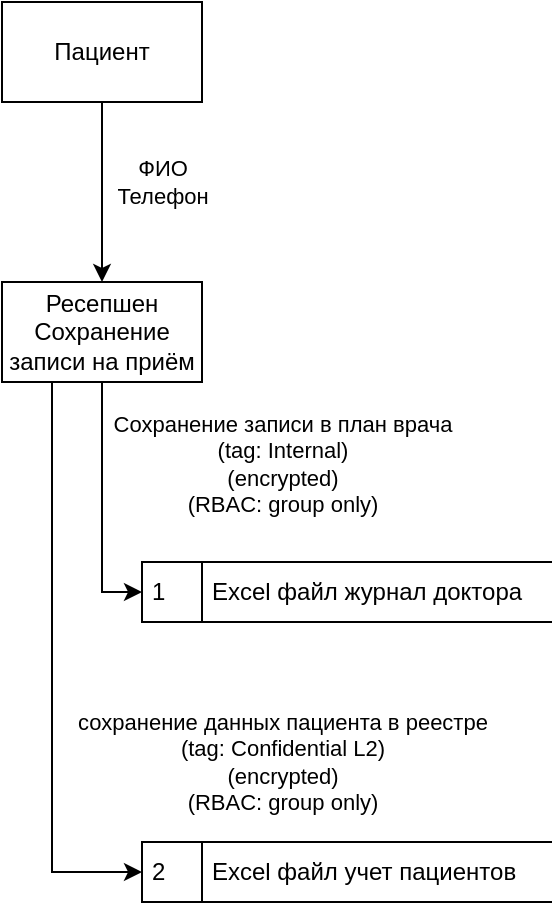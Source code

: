 <mxfile version="26.0.9" pages="4">
  <diagram name="запись пациентов" id="dXkWFQ4sz02B5Kfqb-vW">
    <mxGraphModel dx="952" dy="854" grid="1" gridSize="10" guides="1" tooltips="1" connect="1" arrows="1" fold="1" page="1" pageScale="1" pageWidth="827" pageHeight="1169" math="0" shadow="0">
      <root>
        <mxCell id="0" />
        <mxCell id="1" parent="0" />
        <mxCell id="xnBFs1PD6Lo2B91RnYuA-6" style="edgeStyle=orthogonalEdgeStyle;rounded=0;orthogonalLoop=1;jettySize=auto;html=1;exitX=0.5;exitY=1;exitDx=0;exitDy=0;entryX=0.5;entryY=0;entryDx=0;entryDy=0;" parent="1" source="xnBFs1PD6Lo2B91RnYuA-2" target="xnBFs1PD6Lo2B91RnYuA-4" edge="1">
          <mxGeometry relative="1" as="geometry" />
        </mxCell>
        <mxCell id="xnBFs1PD6Lo2B91RnYuA-7" value="ФИО&lt;br&gt;Телефон" style="edgeLabel;html=1;align=center;verticalAlign=middle;resizable=0;points=[];" parent="xnBFs1PD6Lo2B91RnYuA-6" vertex="1" connectable="0">
          <mxGeometry x="-0.267" y="2" relative="1" as="geometry">
            <mxPoint x="28" y="7" as="offset" />
          </mxGeometry>
        </mxCell>
        <mxCell id="xnBFs1PD6Lo2B91RnYuA-2" value="Пациент" style="html=1;dashed=0;whiteSpace=wrap;imageAspect=1;container=0;" parent="1" vertex="1">
          <mxGeometry x="110" y="210" width="100" height="50" as="geometry" />
        </mxCell>
        <mxCell id="xnBFs1PD6Lo2B91RnYuA-3" value="1&lt;span style=&quot;white-space: pre;&quot;&gt;&#x9;&lt;/span&gt;&amp;nbsp;Excel файл журнал доктора" style="html=1;dashed=0;whiteSpace=wrap;shape=mxgraph.dfd.dataStoreID;align=left;spacingLeft=3;points=[[0,0],[0.5,0],[1,0],[0,0.5],[1,0.5],[0,1],[0.5,1],[1,1]];perimeterSpacing=0;" parent="1" vertex="1">
          <mxGeometry x="180" y="490" width="205" height="30" as="geometry" />
        </mxCell>
        <mxCell id="xnBFs1PD6Lo2B91RnYuA-9" style="edgeStyle=orthogonalEdgeStyle;rounded=0;orthogonalLoop=1;jettySize=auto;html=1;exitX=0.5;exitY=1;exitDx=0;exitDy=0;entryX=0;entryY=0.5;entryDx=0;entryDy=0;" parent="1" source="xnBFs1PD6Lo2B91RnYuA-4" target="xnBFs1PD6Lo2B91RnYuA-3" edge="1">
          <mxGeometry relative="1" as="geometry" />
        </mxCell>
        <mxCell id="xnBFs1PD6Lo2B91RnYuA-12" value="Сохранение записи в план врача&lt;br&gt;(tag: Internal)&lt;br&gt;(encrypted)&lt;br&gt;(RBAC: group only)" style="edgeLabel;html=1;align=center;verticalAlign=middle;resizable=0;points=[];" parent="xnBFs1PD6Lo2B91RnYuA-9" vertex="1" connectable="0">
          <mxGeometry x="-0.529" y="2" relative="1" as="geometry">
            <mxPoint x="88" y="11" as="offset" />
          </mxGeometry>
        </mxCell>
        <mxCell id="xnBFs1PD6Lo2B91RnYuA-11" style="edgeStyle=orthogonalEdgeStyle;rounded=0;orthogonalLoop=1;jettySize=auto;html=1;exitX=0.25;exitY=1;exitDx=0;exitDy=0;entryX=0;entryY=0.5;entryDx=0;entryDy=0;" parent="1" source="xnBFs1PD6Lo2B91RnYuA-4" target="xnBFs1PD6Lo2B91RnYuA-10" edge="1">
          <mxGeometry relative="1" as="geometry" />
        </mxCell>
        <mxCell id="xnBFs1PD6Lo2B91RnYuA-13" value="сохранение данных пациента в реестре&lt;br&gt;(tag: Confidential L2)&lt;br&gt;(encrypted)&lt;br&gt;(RBAC: group only)" style="edgeLabel;html=1;align=center;verticalAlign=middle;resizable=0;points=[];" parent="xnBFs1PD6Lo2B91RnYuA-11" vertex="1" connectable="0">
          <mxGeometry x="0.088" y="3" relative="1" as="geometry">
            <mxPoint x="112" y="32" as="offset" />
          </mxGeometry>
        </mxCell>
        <mxCell id="xnBFs1PD6Lo2B91RnYuA-4" value="Ресепшен&lt;br&gt;Сохранение записи на приём" style="html=1;dashed=0;whiteSpace=wrap;imageAspect=1;container=0;" parent="1" vertex="1">
          <mxGeometry x="110" y="350" width="100" height="50" as="geometry" />
        </mxCell>
        <mxCell id="xnBFs1PD6Lo2B91RnYuA-10" value="2&lt;span style=&quot;white-space: pre;&quot;&gt;&#x9;&lt;/span&gt;&amp;nbsp;Excel файл учет пациентов" style="html=1;dashed=0;whiteSpace=wrap;shape=mxgraph.dfd.dataStoreID;align=left;spacingLeft=3;points=[[0,0],[0.5,0],[1,0],[0,0.5],[1,0.5],[0,1],[0.5,1],[1,1]];perimeterSpacing=0;" parent="1" vertex="1">
          <mxGeometry x="180" y="630" width="205" height="30" as="geometry" />
        </mxCell>
      </root>
    </mxGraphModel>
  </diagram>
  <diagram id="-HbRG829IuS17CD2jrHu" name="приём пациентов">
    <mxGraphModel dx="952" dy="854" grid="1" gridSize="10" guides="1" tooltips="1" connect="1" arrows="1" fold="1" page="1" pageScale="1" pageWidth="827" pageHeight="1169" math="0" shadow="0">
      <root>
        <mxCell id="0" />
        <mxCell id="1" parent="0" />
        <mxCell id="HYdbM41T2x9oAJvyUpor-1" style="edgeStyle=orthogonalEdgeStyle;rounded=0;orthogonalLoop=1;jettySize=auto;html=1;exitX=0.5;exitY=1;exitDx=0;exitDy=0;entryX=0.5;entryY=0;entryDx=0;entryDy=0;" parent="1" source="HYdbM41T2x9oAJvyUpor-3" target="HYdbM41T2x9oAJvyUpor-9" edge="1">
          <mxGeometry relative="1" as="geometry" />
        </mxCell>
        <mxCell id="HYdbM41T2x9oAJvyUpor-2" value="ФИО&lt;br&gt;Телефон&lt;br&gt;email&lt;br&gt;дата рождения&lt;br&gt;(!) согласие на обработку данных&lt;div&gt;место работы/учебы&lt;/div&gt;&lt;div&gt;хронические заболевания&lt;/div&gt;&lt;div&gt;адрес прописки&lt;/div&gt;" style="edgeLabel;html=1;align=center;verticalAlign=middle;resizable=0;points=[];" parent="HYdbM41T2x9oAJvyUpor-1" vertex="1" connectable="0">
          <mxGeometry x="-0.267" y="2" relative="1" as="geometry">
            <mxPoint x="108" y="7" as="offset" />
          </mxGeometry>
        </mxCell>
        <mxCell id="HYdbM41T2x9oAJvyUpor-3" value="Пациент" style="html=1;dashed=0;whiteSpace=wrap;imageAspect=1;container=0;" parent="1" vertex="1">
          <mxGeometry x="110" y="140" width="100" height="50" as="geometry" />
        </mxCell>
        <mxCell id="HYdbM41T2x9oAJvyUpor-7" style="edgeStyle=orthogonalEdgeStyle;rounded=0;orthogonalLoop=1;jettySize=auto;html=1;exitX=0.75;exitY=1;exitDx=0;exitDy=0;entryX=0;entryY=0.5;entryDx=0;entryDy=0;" parent="1" source="HYdbM41T2x9oAJvyUpor-9" target="HYdbM41T2x9oAJvyUpor-10" edge="1">
          <mxGeometry relative="1" as="geometry" />
        </mxCell>
        <mxCell id="HYdbM41T2x9oAJvyUpor-8" value="добавление/обновление данных &lt;br&gt;пациента в реестре&lt;br&gt;(tag: Confidential L2)&lt;br&gt;(encrypted)&lt;br&gt;(RBAC: group only)" style="edgeLabel;html=1;align=center;verticalAlign=middle;resizable=0;points=[];" parent="HYdbM41T2x9oAJvyUpor-7" vertex="1" connectable="0">
          <mxGeometry x="0.088" y="3" relative="1" as="geometry">
            <mxPoint x="105" y="-29" as="offset" />
          </mxGeometry>
        </mxCell>
        <mxCell id="mqmYWzvQOdp8NHJ-cPJi-1" style="edgeStyle=orthogonalEdgeStyle;rounded=0;orthogonalLoop=1;jettySize=auto;html=1;exitX=0.5;exitY=1;exitDx=0;exitDy=0;entryX=0;entryY=0.5;entryDx=0;entryDy=0;" parent="1" source="HYdbM41T2x9oAJvyUpor-9" target="HYdbM41T2x9oAJvyUpor-11" edge="1">
          <mxGeometry relative="1" as="geometry" />
        </mxCell>
        <mxCell id="mqmYWzvQOdp8NHJ-cPJi-2" value="скан согласия на обработку данных&lt;br&gt;скан договора о предоставлении услуг&lt;br&gt;скан паспорта ?&lt;br&gt;(tag: Confidential L3)&lt;br&gt;(encrypted)&lt;br&gt;(RBAC: group only)" style="edgeLabel;html=1;align=center;verticalAlign=middle;resizable=0;points=[];" parent="mqmYWzvQOdp8NHJ-cPJi-1" vertex="1" connectable="0">
          <mxGeometry x="0.2" y="4" relative="1" as="geometry">
            <mxPoint x="106" y="25" as="offset" />
          </mxGeometry>
        </mxCell>
        <mxCell id="mqmYWzvQOdp8NHJ-cPJi-5" value="" style="edgeStyle=orthogonalEdgeStyle;rounded=0;orthogonalLoop=1;jettySize=auto;html=1;" parent="1" source="HYdbM41T2x9oAJvyUpor-9" target="mqmYWzvQOdp8NHJ-cPJi-4" edge="1">
          <mxGeometry relative="1" as="geometry" />
        </mxCell>
        <mxCell id="HYdbM41T2x9oAJvyUpor-9" value="Ресепшен&lt;br&gt;Оформление документов на приём" style="html=1;dashed=0;whiteSpace=wrap;imageAspect=1;container=0;" parent="1" vertex="1">
          <mxGeometry x="85" y="350" width="150" height="50" as="geometry" />
        </mxCell>
        <mxCell id="HYdbM41T2x9oAJvyUpor-10" value="1&lt;span style=&quot;white-space: pre;&quot;&gt;&#x9;&lt;/span&gt;&amp;nbsp;Excel файл учет пациентов" style="html=1;dashed=0;whiteSpace=wrap;shape=mxgraph.dfd.dataStoreID;align=left;spacingLeft=3;points=[[0,0],[0.5,0],[1,0],[0,0.5],[1,0.5],[0,1],[0.5,1],[1,1]];perimeterSpacing=0;" parent="1" vertex="1">
          <mxGeometry x="220" y="500" width="205" height="30" as="geometry" />
        </mxCell>
        <mxCell id="HYdbM41T2x9oAJvyUpor-11" value="2&lt;span style=&quot;white-space: pre;&quot;&gt;&#x9;&lt;/span&gt;&amp;nbsp;Папка файлов конкретного пациента" style="html=1;dashed=0;whiteSpace=wrap;shape=mxgraph.dfd.dataStoreID;align=left;spacingLeft=3;points=[[0,0],[0.5,0],[1,0],[0,0.5],[1,0.5],[0,1],[0.5,1],[1,1]];perimeterSpacing=0;" parent="1" vertex="1">
          <mxGeometry x="180" y="640" width="250" height="30" as="geometry" />
        </mxCell>
        <mxCell id="v6O8DUXdKT_pw9mJ8Zb6-1" style="edgeStyle=orthogonalEdgeStyle;rounded=0;orthogonalLoop=1;jettySize=auto;html=1;exitX=0.5;exitY=1;exitDx=0;exitDy=0;entryX=0;entryY=0.5;entryDx=0;entryDy=0;" parent="1" source="mqmYWzvQOdp8NHJ-cPJi-4" target="mqmYWzvQOdp8NHJ-cPJi-7" edge="1">
          <mxGeometry relative="1" as="geometry" />
        </mxCell>
        <mxCell id="v6O8DUXdKT_pw9mJ8Zb6-2" value="Чтение данных про записанных к врачу пациентов&lt;br&gt;Отметки о приёме пациента в своём журнале&lt;br&gt;(tag: Confidential L2)&lt;br&gt;(encrypted)&lt;br&gt;(RBAC: group only)" style="edgeLabel;html=1;align=center;verticalAlign=middle;resizable=0;points=[];" parent="v6O8DUXdKT_pw9mJ8Zb6-1" vertex="1" connectable="0">
          <mxGeometry x="-0.38" y="5" relative="1" as="geometry">
            <mxPoint x="145" y="15" as="offset" />
          </mxGeometry>
        </mxCell>
        <mxCell id="v6O8DUXdKT_pw9mJ8Zb6-5" style="edgeStyle=orthogonalEdgeStyle;rounded=0;orthogonalLoop=1;jettySize=auto;html=1;exitX=0.25;exitY=1;exitDx=0;exitDy=0;entryX=0;entryY=0.5;entryDx=0;entryDy=0;" parent="1" source="mqmYWzvQOdp8NHJ-cPJi-4" target="v6O8DUXdKT_pw9mJ8Zb6-3" edge="1">
          <mxGeometry relative="1" as="geometry" />
        </mxCell>
        <mxCell id="v6O8DUXdKT_pw9mJ8Zb6-6" value="Запись и чтение данных по пациенту&lt;br&gt;Медицинская карта, анализы и т.д.&lt;br&gt;(tag: Confidential L3)&lt;br&gt;(encrypted)&lt;br&gt;(RBAC: group only)" style="edgeLabel;html=1;align=center;verticalAlign=middle;resizable=0;points=[];" parent="v6O8DUXdKT_pw9mJ8Zb6-5" vertex="1" connectable="0">
          <mxGeometry x="0.031" y="1" relative="1" as="geometry">
            <mxPoint x="109" y="40" as="offset" />
          </mxGeometry>
        </mxCell>
        <mxCell id="v6O8DUXdKT_pw9mJ8Zb6-9" value="" style="edgeStyle=orthogonalEdgeStyle;rounded=0;orthogonalLoop=1;jettySize=auto;html=1;" parent="1" source="mqmYWzvQOdp8NHJ-cPJi-4" target="v6O8DUXdKT_pw9mJ8Zb6-8" edge="1">
          <mxGeometry relative="1" as="geometry" />
        </mxCell>
        <mxCell id="mqmYWzvQOdp8NHJ-cPJi-4" value="Врач&lt;br&gt;Приём пациента" style="whiteSpace=wrap;html=1;dashed=0;" parent="1" vertex="1">
          <mxGeometry x="500" y="345" width="120" height="60" as="geometry" />
        </mxCell>
        <mxCell id="mqmYWzvQOdp8NHJ-cPJi-7" value="3&lt;span style=&quot;white-space: pre;&quot;&gt;&#x9;&lt;/span&gt;&amp;nbsp;Excel файл журнал доктора" style="html=1;dashed=0;whiteSpace=wrap;shape=mxgraph.dfd.dataStoreID;align=left;spacingLeft=3;points=[[0,0],[0.5,0],[1,0],[0,0.5],[1,0.5],[0,1],[0.5,1],[1,1]];perimeterSpacing=0;" parent="1" vertex="1">
          <mxGeometry x="580" y="500" width="205" height="30" as="geometry" />
        </mxCell>
        <mxCell id="v6O8DUXdKT_pw9mJ8Zb6-3" value="2&lt;span style=&quot;white-space: pre;&quot;&gt;&#x9;&lt;/span&gt;&amp;nbsp;Папка файлов конкретного пациента" style="html=1;dashed=0;whiteSpace=wrap;shape=mxgraph.dfd.dataStoreID;align=left;spacingLeft=3;points=[[0,0],[0.5,0],[1,0],[0,0.5],[1,0.5],[0,1],[0.5,1],[1,1]];perimeterSpacing=0;" parent="1" vertex="1">
          <mxGeometry x="580" y="660" width="260" height="30" as="geometry" />
        </mxCell>
        <mxCell id="v6O8DUXdKT_pw9mJ8Zb6-13" style="edgeStyle=orthogonalEdgeStyle;rounded=0;orthogonalLoop=1;jettySize=auto;html=1;exitX=0.5;exitY=1;exitDx=0;exitDy=0;entryX=0;entryY=0.5;entryDx=0;entryDy=0;" parent="1" source="v6O8DUXdKT_pw9mJ8Zb6-8" target="v6O8DUXdKT_pw9mJ8Zb6-11" edge="1">
          <mxGeometry relative="1" as="geometry" />
        </mxCell>
        <mxCell id="v6O8DUXdKT_pw9mJ8Zb6-14" value="Данные об оплате приёма пациентом&lt;br&gt;сохраняются с помощью ККМ&lt;br&gt;(encrypted)" style="edgeLabel;html=1;align=center;verticalAlign=middle;resizable=0;points=[];" parent="v6O8DUXdKT_pw9mJ8Zb6-13" vertex="1" connectable="0">
          <mxGeometry x="-0.48" y="2" relative="1" as="geometry">
            <mxPoint x="108" y="9" as="offset" />
          </mxGeometry>
        </mxCell>
        <mxCell id="v6O8DUXdKT_pw9mJ8Zb6-15" style="edgeStyle=orthogonalEdgeStyle;rounded=0;orthogonalLoop=1;jettySize=auto;html=1;exitX=0.25;exitY=1;exitDx=0;exitDy=0;entryX=0;entryY=0.5;entryDx=0;entryDy=0;" parent="1" source="v6O8DUXdKT_pw9mJ8Zb6-8" target="v6O8DUXdKT_pw9mJ8Zb6-12" edge="1">
          <mxGeometry relative="1" as="geometry" />
        </mxCell>
        <mxCell id="v6O8DUXdKT_pw9mJ8Zb6-16" value="Учет оплаты пациента&lt;br&gt;(tag: Confidential L3)&lt;br&gt;(encrypted)&lt;br&gt;(RBAC: group only)" style="edgeLabel;html=1;align=center;verticalAlign=middle;resizable=0;points=[];" parent="v6O8DUXdKT_pw9mJ8Zb6-15" vertex="1" connectable="0">
          <mxGeometry x="0.127" y="1" relative="1" as="geometry">
            <mxPoint x="89" y="22" as="offset" />
          </mxGeometry>
        </mxCell>
        <mxCell id="v6O8DUXdKT_pw9mJ8Zb6-8" value="Кассир&lt;br&gt;Получение оплаты за приём" style="whiteSpace=wrap;html=1;dashed=0;" parent="1" vertex="1">
          <mxGeometry x="930" y="345" width="120" height="60" as="geometry" />
        </mxCell>
        <mxCell id="v6O8DUXdKT_pw9mJ8Zb6-11" value="4&lt;span style=&quot;white-space: pre;&quot;&gt;&#x9;&lt;/span&gt;&amp;nbsp;1С Бухгалтерия" style="html=1;dashed=0;whiteSpace=wrap;shape=mxgraph.dfd.dataStoreID;align=left;spacingLeft=3;points=[[0,0],[0.5,0],[1,0],[0,0.5],[1,0.5],[0,1],[0.5,1],[1,1]];perimeterSpacing=0;" parent="1" vertex="1">
          <mxGeometry x="1010" y="480" width="205" height="30" as="geometry" />
        </mxCell>
        <mxCell id="v6O8DUXdKT_pw9mJ8Zb6-12" value="5&lt;span style=&quot;white-space: pre;&quot;&gt;&#x9;&lt;/span&gt;&amp;nbsp;Excel файл учета оплат" style="html=1;dashed=0;whiteSpace=wrap;shape=mxgraph.dfd.dataStoreID;align=left;spacingLeft=3;points=[[0,0],[0.5,0],[1,0],[0,0.5],[1,0.5],[0,1],[0.5,1],[1,1]];perimeterSpacing=0;" parent="1" vertex="1">
          <mxGeometry x="1010" y="630" width="205" height="30" as="geometry" />
        </mxCell>
        <mxCell id="v6O8DUXdKT_pw9mJ8Zb6-17" value="Судя по текстовому описанию это есть, хоть и не нарисовано на схеме C4" style="text;html=1;align=center;verticalAlign=middle;whiteSpace=wrap;rounded=0;fillColor=#f8cecc;strokeColor=#b85450;" parent="1" vertex="1">
          <mxGeometry x="1241" y="540" width="129" height="100" as="geometry" />
        </mxCell>
      </root>
    </mxGraphModel>
  </diagram>
  <diagram id="JenX6ajOKu8eE8n-qjug" name="проведение анализов">
    <mxGraphModel dx="952" dy="854" grid="1" gridSize="10" guides="1" tooltips="1" connect="1" arrows="1" fold="1" page="1" pageScale="1" pageWidth="827" pageHeight="1169" math="0" shadow="0">
      <root>
        <mxCell id="0" />
        <mxCell id="1" parent="0" />
        <mxCell id="KoPGCP5wifxNx0dyGSkN-1" style="edgeStyle=orthogonalEdgeStyle;rounded=0;orthogonalLoop=1;jettySize=auto;html=1;exitX=0.5;exitY=1;exitDx=0;exitDy=0;entryX=0.5;entryY=0;entryDx=0;entryDy=0;" parent="1" source="KoPGCP5wifxNx0dyGSkN-3" target="KoPGCP5wifxNx0dyGSkN-9" edge="1">
          <mxGeometry relative="1" as="geometry" />
        </mxCell>
        <mxCell id="KoPGCP5wifxNx0dyGSkN-2" value="ФИО&lt;br&gt;Телефон&lt;br&gt;email&lt;br&gt;дата рождения&lt;br&gt;(!) согласие на обработку данных&lt;div&gt;место работы/учебы&lt;/div&gt;&lt;div&gt;хронические заболевания&lt;/div&gt;&lt;div&gt;адрес прописки&lt;/div&gt;" style="edgeLabel;html=1;align=center;verticalAlign=middle;resizable=0;points=[];" parent="KoPGCP5wifxNx0dyGSkN-1" vertex="1" connectable="0">
          <mxGeometry x="-0.267" y="2" relative="1" as="geometry">
            <mxPoint x="108" y="7" as="offset" />
          </mxGeometry>
        </mxCell>
        <mxCell id="KoPGCP5wifxNx0dyGSkN-3" value="Пациент" style="html=1;dashed=0;whiteSpace=wrap;imageAspect=1;container=0;" parent="1" vertex="1">
          <mxGeometry x="110" y="140" width="100" height="50" as="geometry" />
        </mxCell>
        <mxCell id="KoPGCP5wifxNx0dyGSkN-4" style="edgeStyle=orthogonalEdgeStyle;rounded=0;orthogonalLoop=1;jettySize=auto;html=1;exitX=0.75;exitY=1;exitDx=0;exitDy=0;entryX=0;entryY=0.5;entryDx=0;entryDy=0;" parent="1" source="KoPGCP5wifxNx0dyGSkN-9" target="KoPGCP5wifxNx0dyGSkN-10" edge="1">
          <mxGeometry relative="1" as="geometry" />
        </mxCell>
        <mxCell id="KoPGCP5wifxNx0dyGSkN-5" value="добавление/обновление данных&lt;br&gt;пациента в реестре&lt;br&gt;(tag: Confidential L2)&lt;br&gt;(encrypted)&lt;br&gt;(RBAC: group only)" style="edgeLabel;html=1;align=center;verticalAlign=middle;resizable=0;points=[];" parent="KoPGCP5wifxNx0dyGSkN-4" vertex="1" connectable="0">
          <mxGeometry x="0.088" y="3" relative="1" as="geometry">
            <mxPoint x="105" y="-29" as="offset" />
          </mxGeometry>
        </mxCell>
        <mxCell id="KoPGCP5wifxNx0dyGSkN-6" style="edgeStyle=orthogonalEdgeStyle;rounded=0;orthogonalLoop=1;jettySize=auto;html=1;exitX=0.5;exitY=1;exitDx=0;exitDy=0;entryX=0;entryY=0.5;entryDx=0;entryDy=0;" parent="1" source="KoPGCP5wifxNx0dyGSkN-9" target="KoPGCP5wifxNx0dyGSkN-11" edge="1">
          <mxGeometry relative="1" as="geometry" />
        </mxCell>
        <mxCell id="KoPGCP5wifxNx0dyGSkN-7" value="скан согласия на обработку данных&lt;br&gt;скан договора о предоставлении услуг&lt;br&gt;скан паспорта ?&lt;br&gt;(tag: Confidential L3)&lt;br&gt;(encrypted)&lt;br&gt;(RBAC: group only)" style="edgeLabel;html=1;align=center;verticalAlign=middle;resizable=0;points=[];" parent="KoPGCP5wifxNx0dyGSkN-6" vertex="1" connectable="0">
          <mxGeometry x="0.2" y="4" relative="1" as="geometry">
            <mxPoint x="106" y="15" as="offset" />
          </mxGeometry>
        </mxCell>
        <mxCell id="KoPGCP5wifxNx0dyGSkN-8" value="" style="edgeStyle=orthogonalEdgeStyle;rounded=0;orthogonalLoop=1;jettySize=auto;html=1;" parent="1" source="KoPGCP5wifxNx0dyGSkN-9" target="KoPGCP5wifxNx0dyGSkN-17" edge="1">
          <mxGeometry relative="1" as="geometry" />
        </mxCell>
        <mxCell id="KoPGCP5wifxNx0dyGSkN-9" value="Ресепшен&lt;br&gt;Оформление документов на анализ" style="html=1;dashed=0;whiteSpace=wrap;imageAspect=1;container=0;" parent="1" vertex="1">
          <mxGeometry x="85" y="350" width="150" height="50" as="geometry" />
        </mxCell>
        <mxCell id="KoPGCP5wifxNx0dyGSkN-10" value="1&lt;span style=&quot;white-space: pre;&quot;&gt;&#x9;&lt;/span&gt;&amp;nbsp;Excel файл учет пациентов" style="html=1;dashed=0;whiteSpace=wrap;shape=mxgraph.dfd.dataStoreID;align=left;spacingLeft=3;points=[[0,0],[0.5,0],[1,0],[0,0.5],[1,0.5],[0,1],[0.5,1],[1,1]];perimeterSpacing=0;" parent="1" vertex="1">
          <mxGeometry x="220" y="500" width="205" height="30" as="geometry" />
        </mxCell>
        <mxCell id="KoPGCP5wifxNx0dyGSkN-11" value="2&lt;span style=&quot;white-space: pre;&quot;&gt;&#x9;&lt;/span&gt;&amp;nbsp;Папка файлов конкретного пациента" style="html=1;dashed=0;whiteSpace=wrap;shape=mxgraph.dfd.dataStoreID;align=left;spacingLeft=3;points=[[0,0],[0.5,0],[1,0],[0,0.5],[1,0.5],[0,1],[0.5,1],[1,1]];perimeterSpacing=0;" parent="1" vertex="1">
          <mxGeometry x="180" y="650" width="250" height="30" as="geometry" />
        </mxCell>
        <mxCell id="KoPGCP5wifxNx0dyGSkN-12" style="edgeStyle=orthogonalEdgeStyle;rounded=0;orthogonalLoop=1;jettySize=auto;html=1;exitX=0.5;exitY=1;exitDx=0;exitDy=0;entryX=0;entryY=0.5;entryDx=0;entryDy=0;" parent="1" source="KoPGCP5wifxNx0dyGSkN-17" target="KoPGCP5wifxNx0dyGSkN-18" edge="1">
          <mxGeometry relative="1" as="geometry" />
        </mxCell>
        <mxCell id="KoPGCP5wifxNx0dyGSkN-13" value="Чтение данных про записанных к врачу пациентов&lt;br&gt;Отметки о приёме пациента в своём журнале&lt;br&gt;(tag: Confidential L2)&lt;br&gt;(encrypted)&lt;br&gt;(RBAC: group only)" style="edgeLabel;html=1;align=center;verticalAlign=middle;resizable=0;points=[];" parent="KoPGCP5wifxNx0dyGSkN-12" vertex="1" connectable="0">
          <mxGeometry x="-0.38" y="5" relative="1" as="geometry">
            <mxPoint x="145" as="offset" />
          </mxGeometry>
        </mxCell>
        <mxCell id="KoPGCP5wifxNx0dyGSkN-14" style="edgeStyle=orthogonalEdgeStyle;rounded=0;orthogonalLoop=1;jettySize=auto;html=1;exitX=0.25;exitY=1;exitDx=0;exitDy=0;entryX=0;entryY=0.5;entryDx=0;entryDy=0;" parent="1" source="KoPGCP5wifxNx0dyGSkN-17" target="KoPGCP5wifxNx0dyGSkN-19" edge="1">
          <mxGeometry relative="1" as="geometry" />
        </mxCell>
        <mxCell id="KoPGCP5wifxNx0dyGSkN-15" value="Запись и чтение данных по пациенту&lt;br&gt;Медицинская карта, анализы и т.д.&lt;br&gt;(tag: Confidential L3)&lt;br&gt;(encrypted)&lt;br&gt;(RBAC: group only)" style="edgeLabel;html=1;align=center;verticalAlign=middle;resizable=0;points=[];" parent="KoPGCP5wifxNx0dyGSkN-14" vertex="1" connectable="0">
          <mxGeometry x="0.031" y="1" relative="1" as="geometry">
            <mxPoint x="109" y="31" as="offset" />
          </mxGeometry>
        </mxCell>
        <mxCell id="KoPGCP5wifxNx0dyGSkN-16" value="" style="edgeStyle=orthogonalEdgeStyle;rounded=0;orthogonalLoop=1;jettySize=auto;html=1;" parent="1" source="KoPGCP5wifxNx0dyGSkN-17" target="KoPGCP5wifxNx0dyGSkN-24" edge="1">
          <mxGeometry relative="1" as="geometry" />
        </mxCell>
        <mxCell id="KoPGCP5wifxNx0dyGSkN-29" style="edgeStyle=orthogonalEdgeStyle;rounded=0;orthogonalLoop=1;jettySize=auto;html=1;exitX=0.25;exitY=1;exitDx=0;exitDy=0;entryX=0;entryY=0.5;entryDx=0;entryDy=0;" parent="1" source="KoPGCP5wifxNx0dyGSkN-17" target="KoPGCP5wifxNx0dyGSkN-28" edge="1">
          <mxGeometry relative="1" as="geometry" />
        </mxCell>
        <mxCell id="KoPGCP5wifxNx0dyGSkN-30" value="Отметка о взятии материала для анализа&lt;br&gt;Информация какой анализ нужно провести на этом материале&lt;br&gt;(tag: Internal)&lt;br&gt;(encrypted)&lt;br&gt;(RBAC: group only)" style="edgeLabel;html=1;align=center;verticalAlign=middle;resizable=0;points=[];" parent="KoPGCP5wifxNx0dyGSkN-29" vertex="1" connectable="0">
          <mxGeometry x="0.453" y="1" relative="1" as="geometry">
            <mxPoint x="179" as="offset" />
          </mxGeometry>
        </mxCell>
        <mxCell id="KoPGCP5wifxNx0dyGSkN-35" style="edgeStyle=orthogonalEdgeStyle;rounded=0;orthogonalLoop=1;jettySize=auto;html=1;exitX=0.5;exitY=0;exitDx=0;exitDy=0;entryX=0;entryY=0.5;entryDx=0;entryDy=0;" parent="1" source="KoPGCP5wifxNx0dyGSkN-17" target="KoPGCP5wifxNx0dyGSkN-33" edge="1">
          <mxGeometry relative="1" as="geometry" />
        </mxCell>
        <mxCell id="KoPGCP5wifxNx0dyGSkN-17" value="Врач&lt;br&gt;Взятие материала для анализа" style="whiteSpace=wrap;html=1;dashed=0;" parent="1" vertex="1">
          <mxGeometry x="500" y="345" width="120" height="60" as="geometry" />
        </mxCell>
        <mxCell id="KoPGCP5wifxNx0dyGSkN-18" value="3&lt;span style=&quot;white-space: pre;&quot;&gt;&#x9;&lt;/span&gt;&amp;nbsp;Excel файл журнал доктора" style="html=1;dashed=0;whiteSpace=wrap;shape=mxgraph.dfd.dataStoreID;align=left;spacingLeft=3;points=[[0,0],[0.5,0],[1,0],[0,0.5],[1,0.5],[0,1],[0.5,1],[1,1]];perimeterSpacing=0;" parent="1" vertex="1">
          <mxGeometry x="580" y="500" width="205" height="30" as="geometry" />
        </mxCell>
        <mxCell id="KoPGCP5wifxNx0dyGSkN-19" value="2&lt;span style=&quot;white-space: pre;&quot;&gt;&#x9;&lt;/span&gt;&amp;nbsp;Папка файлов конкретного пациента" style="html=1;dashed=0;whiteSpace=wrap;shape=mxgraph.dfd.dataStoreID;align=left;spacingLeft=3;points=[[0,0],[0.5,0],[1,0],[0,0.5],[1,0.5],[0,1],[0.5,1],[1,1]];perimeterSpacing=0;" parent="1" vertex="1">
          <mxGeometry x="580" y="630" width="260" height="30" as="geometry" />
        </mxCell>
        <mxCell id="KoPGCP5wifxNx0dyGSkN-20" style="edgeStyle=orthogonalEdgeStyle;rounded=0;orthogonalLoop=1;jettySize=auto;html=1;exitX=0.5;exitY=1;exitDx=0;exitDy=0;entryX=0;entryY=0.5;entryDx=0;entryDy=0;" parent="1" source="KoPGCP5wifxNx0dyGSkN-24" target="KoPGCP5wifxNx0dyGSkN-25" edge="1">
          <mxGeometry relative="1" as="geometry" />
        </mxCell>
        <mxCell id="KoPGCP5wifxNx0dyGSkN-21" value="Данные об оплате приёма пациентом&lt;br&gt;сохраняются с помощью ККМ&lt;br&gt;(encrypted)" style="edgeLabel;html=1;align=center;verticalAlign=middle;resizable=0;points=[];" parent="KoPGCP5wifxNx0dyGSkN-20" vertex="1" connectable="0">
          <mxGeometry x="-0.48" y="2" relative="1" as="geometry">
            <mxPoint x="108" y="9" as="offset" />
          </mxGeometry>
        </mxCell>
        <mxCell id="KoPGCP5wifxNx0dyGSkN-22" style="edgeStyle=orthogonalEdgeStyle;rounded=0;orthogonalLoop=1;jettySize=auto;html=1;exitX=0.25;exitY=1;exitDx=0;exitDy=0;entryX=0;entryY=0.5;entryDx=0;entryDy=0;" parent="1" source="KoPGCP5wifxNx0dyGSkN-24" target="KoPGCP5wifxNx0dyGSkN-26" edge="1">
          <mxGeometry relative="1" as="geometry" />
        </mxCell>
        <mxCell id="KoPGCP5wifxNx0dyGSkN-23" value="Учет оплаты пациента&lt;br&gt;(tag: Confidential L3)&lt;br&gt;(encrypted)&lt;br&gt;(RBAC: group only)" style="edgeLabel;html=1;align=center;verticalAlign=middle;resizable=0;points=[];" parent="KoPGCP5wifxNx0dyGSkN-22" vertex="1" connectable="0">
          <mxGeometry x="0.127" y="1" relative="1" as="geometry">
            <mxPoint x="69" y="7" as="offset" />
          </mxGeometry>
        </mxCell>
        <mxCell id="KoPGCP5wifxNx0dyGSkN-24" value="Кассир&lt;br&gt;Получение оплаты за приём" style="whiteSpace=wrap;html=1;dashed=0;" parent="1" vertex="1">
          <mxGeometry x="930" y="345" width="120" height="60" as="geometry" />
        </mxCell>
        <mxCell id="KoPGCP5wifxNx0dyGSkN-25" value="5&lt;span style=&quot;white-space: pre;&quot;&gt;&#x9;&lt;/span&gt;&amp;nbsp;1С Бухгалтерия" style="html=1;dashed=0;whiteSpace=wrap;shape=mxgraph.dfd.dataStoreID;align=left;spacingLeft=3;points=[[0,0],[0.5,0],[1,0],[0,0.5],[1,0.5],[0,1],[0.5,1],[1,1]];perimeterSpacing=0;" parent="1" vertex="1">
          <mxGeometry x="1010" y="470" width="205" height="30" as="geometry" />
        </mxCell>
        <mxCell id="KoPGCP5wifxNx0dyGSkN-26" value="6&lt;span style=&quot;white-space: pre;&quot;&gt;&#x9;&lt;/span&gt;&amp;nbsp;Excel файл учета оплат" style="html=1;dashed=0;whiteSpace=wrap;shape=mxgraph.dfd.dataStoreID;align=left;spacingLeft=3;points=[[0,0],[0.5,0],[1,0],[0,0.5],[1,0.5],[0,1],[0.5,1],[1,1]];perimeterSpacing=0;" parent="1" vertex="1">
          <mxGeometry x="1010" y="585" width="205" height="30" as="geometry" />
        </mxCell>
        <mxCell id="KoPGCP5wifxNx0dyGSkN-27" value="Судя по текстовому описанию это есть, хоть и не нарисовано на схеме C4" style="text;html=1;align=center;verticalAlign=middle;whiteSpace=wrap;rounded=0;fillColor=#f8cecc;strokeColor=#b85450;" parent="1" vertex="1">
          <mxGeometry x="1241" y="540" width="129" height="100" as="geometry" />
        </mxCell>
        <mxCell id="KoPGCP5wifxNx0dyGSkN-28" value="4&lt;span style=&quot;white-space: pre;&quot;&gt;&#x9;&lt;/span&gt;&amp;nbsp;Excel файл журнала анализов за день" style="html=1;dashed=0;whiteSpace=wrap;shape=mxgraph.dfd.dataStoreID;align=left;spacingLeft=3;points=[[0,0],[0.5,0],[1,0],[0,0.5],[1,0.5],[0,1],[0.5,1],[1,1]];perimeterSpacing=0;" parent="1" vertex="1">
          <mxGeometry x="580" y="760" width="260" height="30" as="geometry" />
        </mxCell>
        <mxCell id="hUXAd_gEVF0Iet2DLrUu-1" style="edgeStyle=orthogonalEdgeStyle;rounded=0;orthogonalLoop=1;jettySize=auto;html=1;exitX=0.5;exitY=1;exitDx=0;exitDy=0;entryX=0;entryY=0.5;entryDx=0;entryDy=0;" parent="1" source="KoPGCP5wifxNx0dyGSkN-33" target="KoPGCP5wifxNx0dyGSkN-38" edge="1">
          <mxGeometry relative="1" as="geometry" />
        </mxCell>
        <mxCell id="hUXAd_gEVF0Iet2DLrUu-2" value="Чтение данных какой анализ по какому материалу делать&lt;br&gt;Запись результатов анализа&lt;br&gt;(encrypted transfer)" style="edgeLabel;html=1;align=center;verticalAlign=middle;resizable=0;points=[];" parent="hUXAd_gEVF0Iet2DLrUu-1" vertex="1" connectable="0">
          <mxGeometry x="-0.492" y="-1" relative="1" as="geometry">
            <mxPoint x="176" y="7" as="offset" />
          </mxGeometry>
        </mxCell>
        <mxCell id="KoPGCP5wifxNx0dyGSkN-33" value="Медицинская лаборатория&lt;br&gt;Проведение анализов" style="html=1;dashed=0;whiteSpace=wrap;" parent="1" vertex="1">
          <mxGeometry x="930" y="50" width="130" height="50" as="geometry" />
        </mxCell>
        <mxCell id="KoPGCP5wifxNx0dyGSkN-38" value="4&lt;span style=&quot;white-space: pre;&quot;&gt;&#x9;&lt;/span&gt;&amp;nbsp;Excel файл журнала анализов за день" style="html=1;dashed=0;whiteSpace=wrap;shape=mxgraph.dfd.dataStoreID;align=left;spacingLeft=3;points=[[0,0],[0.5,0],[1,0],[0,0.5],[1,0.5],[0,1],[0.5,1],[1,1]];perimeterSpacing=0;" parent="1" vertex="1">
          <mxGeometry x="1020" y="190" width="260" height="30" as="geometry" />
        </mxCell>
        <mxCell id="hUXAd_gEVF0Iet2DLrUu-3" value="В задаче плохо описан процесс анализов.&lt;br&gt;Предполагаю что медицинская лаборатория получает себе файл анализов за день (копией) вместе с материалами, а далее возвращает новую версию с результатами анализов" style="text;html=1;align=center;verticalAlign=middle;whiteSpace=wrap;rounded=0;fillColor=#f8cecc;strokeColor=#b85450;" parent="1" vertex="1">
          <mxGeometry x="1350" y="70" width="210" height="160" as="geometry" />
        </mxCell>
        <mxCell id="CsCbkJaKNwybGUhsC7te-1" value="Предполагается что в данном файле не будет содержаться никакой конфиденциальной информации - связь с конкретным пациентом будет идти через внутренний номер, по которому можно будет найти пациента имея доступ и к журналу анализов и к журналу пациентов. &lt;br&gt;Сам же журнал анализов передается в лабораторию и ничего конфиденциального не содержит" style="text;html=1;align=center;verticalAlign=middle;whiteSpace=wrap;rounded=0;fillColor=#f8cecc;strokeColor=#b85450;" vertex="1" parent="1">
          <mxGeometry x="891" y="710" width="199" height="200" as="geometry" />
        </mxCell>
      </root>
    </mxGraphModel>
  </diagram>
  <diagram id="I9nseipUVs998vy26EHP" name="проведение бизнес анализа">
    <mxGraphModel dx="952" dy="854" grid="1" gridSize="10" guides="1" tooltips="1" connect="1" arrows="1" fold="1" page="1" pageScale="1" pageWidth="827" pageHeight="1169" math="0" shadow="0">
      <root>
        <mxCell id="0" />
        <mxCell id="1" parent="0" />
        <mxCell id="-SpbWh8BRnONREpqZOi1-4" value="1&lt;span style=&quot;white-space: pre;&quot;&gt;&#x9;&lt;/span&gt;&amp;nbsp;Excel файл журнал доктора (обезличенная копия)" style="html=1;dashed=0;whiteSpace=wrap;shape=mxgraph.dfd.dataStoreID;align=left;spacingLeft=3;points=[[0,0],[0.5,0],[1,0],[0,0.5],[1,0.5],[0,1],[0.5,1],[1,1]];perimeterSpacing=0;" parent="1" vertex="1">
          <mxGeometry x="180" y="480" width="340" height="30" as="geometry" />
        </mxCell>
        <mxCell id="-SpbWh8BRnONREpqZOi1-5" style="edgeStyle=orthogonalEdgeStyle;rounded=0;orthogonalLoop=1;jettySize=auto;html=1;exitX=0.5;exitY=1;exitDx=0;exitDy=0;entryX=0;entryY=0.5;entryDx=0;entryDy=0;" parent="1" source="-SpbWh8BRnONREpqZOi1-9" target="-SpbWh8BRnONREpqZOi1-4" edge="1">
          <mxGeometry relative="1" as="geometry" />
        </mxCell>
        <mxCell id="-SpbWh8BRnONREpqZOi1-6" value="Чтение записей по врачам&lt;br&gt;(tag: Internal)&lt;br&gt;(encrypted)&lt;br&gt;(RBAC: group only)" style="edgeLabel;html=1;align=center;verticalAlign=middle;resizable=0;points=[];" parent="-SpbWh8BRnONREpqZOi1-5" vertex="1" connectable="0">
          <mxGeometry x="-0.529" y="2" relative="1" as="geometry">
            <mxPoint x="88" y="13" as="offset" />
          </mxGeometry>
        </mxCell>
        <mxCell id="-SpbWh8BRnONREpqZOi1-7" style="edgeStyle=orthogonalEdgeStyle;rounded=0;orthogonalLoop=1;jettySize=auto;html=1;exitX=0.25;exitY=1;exitDx=0;exitDy=0;entryX=0;entryY=0.5;entryDx=0;entryDy=0;" parent="1" source="-SpbWh8BRnONREpqZOi1-9" target="-SpbWh8BRnONREpqZOi1-10" edge="1">
          <mxGeometry relative="1" as="geometry" />
        </mxCell>
        <mxCell id="-SpbWh8BRnONREpqZOi1-8" value="Чтение записей по пациентам&lt;br&gt;(tag: Internal)&lt;br&gt;(encrypted)&lt;br&gt;(RBAC: group only)" style="edgeLabel;html=1;align=center;verticalAlign=middle;resizable=0;points=[];" parent="-SpbWh8BRnONREpqZOi1-7" vertex="1" connectable="0">
          <mxGeometry x="0.088" y="3" relative="1" as="geometry">
            <mxPoint x="127" y="16" as="offset" />
          </mxGeometry>
        </mxCell>
        <mxCell id="-SpbWh8BRnONREpqZOi1-12" style="edgeStyle=orthogonalEdgeStyle;rounded=0;orthogonalLoop=1;jettySize=auto;html=1;exitX=0.25;exitY=1;exitDx=0;exitDy=0;entryX=0;entryY=0.5;entryDx=0;entryDy=0;" parent="1" source="-SpbWh8BRnONREpqZOi1-9" target="-SpbWh8BRnONREpqZOi1-11" edge="1">
          <mxGeometry relative="1" as="geometry" />
        </mxCell>
        <mxCell id="-SpbWh8BRnONREpqZOi1-13" value="Чтение записей по оплатам&lt;br&gt;(tag: Internal)&lt;br&gt;(encrypted)&lt;br&gt;(RBAC: group only)" style="edgeLabel;html=1;align=center;verticalAlign=middle;resizable=0;points=[];" parent="-SpbWh8BRnONREpqZOi1-12" vertex="1" connectable="0">
          <mxGeometry x="0.432" y="2" relative="1" as="geometry">
            <mxPoint x="118" as="offset" />
          </mxGeometry>
        </mxCell>
        <mxCell id="-SpbWh8BRnONREpqZOi1-9" value="Бизнес-аналитик&lt;br&gt;Построение отчетов для бизнеса" style="html=1;dashed=0;whiteSpace=wrap;imageAspect=1;container=0;" parent="1" vertex="1">
          <mxGeometry x="100" y="350" width="120" height="50" as="geometry" />
        </mxCell>
        <mxCell id="-SpbWh8BRnONREpqZOi1-10" value="2&lt;span style=&quot;white-space: pre;&quot;&gt;&#x9;&lt;/span&gt;&amp;nbsp;Excel файл учет пациентов&amp;nbsp;(обезличенная копия)" style="html=1;dashed=0;whiteSpace=wrap;shape=mxgraph.dfd.dataStoreID;align=left;spacingLeft=3;points=[[0,0],[0.5,0],[1,0],[0,0.5],[1,0.5],[0,1],[0.5,1],[1,1]];perimeterSpacing=0;" parent="1" vertex="1">
          <mxGeometry x="180" y="600" width="340" height="30" as="geometry" />
        </mxCell>
        <mxCell id="-SpbWh8BRnONREpqZOi1-11" value="3&lt;span style=&quot;white-space: pre;&quot;&gt;&#x9;&lt;/span&gt;&amp;nbsp;Excel файл учет оплат&amp;nbsp;(обезличенная копия)" style="html=1;dashed=0;whiteSpace=wrap;shape=mxgraph.dfd.dataStoreID;align=left;spacingLeft=3;points=[[0,0],[0.5,0],[1,0],[0,0.5],[1,0.5],[0,1],[0.5,1],[1,1]];perimeterSpacing=0;" parent="1" vertex="1">
          <mxGeometry x="180" y="730" width="340" height="30" as="geometry" />
        </mxCell>
        <mxCell id="29ufHkYnV-QLhj-r8iy0-2" value="Обезличенные копии будут делаться скриптом, который из оригинальных Excel файлов удалит всё конфиденциальное.&lt;br&gt;Запуск скрипта будет делаться по расписанию из под учетки автоматизации имеющей ограниченные, но достаточные для работы права." style="text;html=1;align=center;verticalAlign=middle;whiteSpace=wrap;rounded=0;fillColor=#f8cecc;strokeColor=#b85450;" vertex="1" parent="1">
          <mxGeometry x="580" y="410" width="170" height="180" as="geometry" />
        </mxCell>
      </root>
    </mxGraphModel>
  </diagram>
</mxfile>
